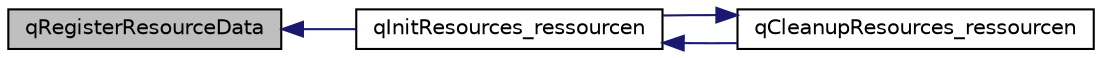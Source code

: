 digraph "qRegisterResourceData"
{
  bgcolor="transparent";
  edge [fontname="Helvetica",fontsize="10",labelfontname="Helvetica",labelfontsize="10"];
  node [fontname="Helvetica",fontsize="10",shape=record];
  rankdir="LR";
  Node13 [label="qRegisterResourceData",height=0.2,width=0.4,color="black", fillcolor="grey75", style="filled", fontcolor="black"];
  Node13 -> Node14 [dir="back",color="midnightblue",fontsize="10",style="solid",fontname="Helvetica"];
  Node14 [label="qInitResources_ressourcen",height=0.2,width=0.4,color="black",URL="$qrc__ressourcen_8cpp.html#a87371a913e0af33953326ac40f556418"];
  Node14 -> Node15 [dir="back",color="midnightblue",fontsize="10",style="solid",fontname="Helvetica"];
  Node15 [label="qCleanupResources_ressourcen",height=0.2,width=0.4,color="black",URL="$qrc__ressourcen_8cpp.html#af84c78e34117ee598f8ec506be5eea4f"];
  Node15 -> Node14 [dir="back",color="midnightblue",fontsize="10",style="solid",fontname="Helvetica"];
}
